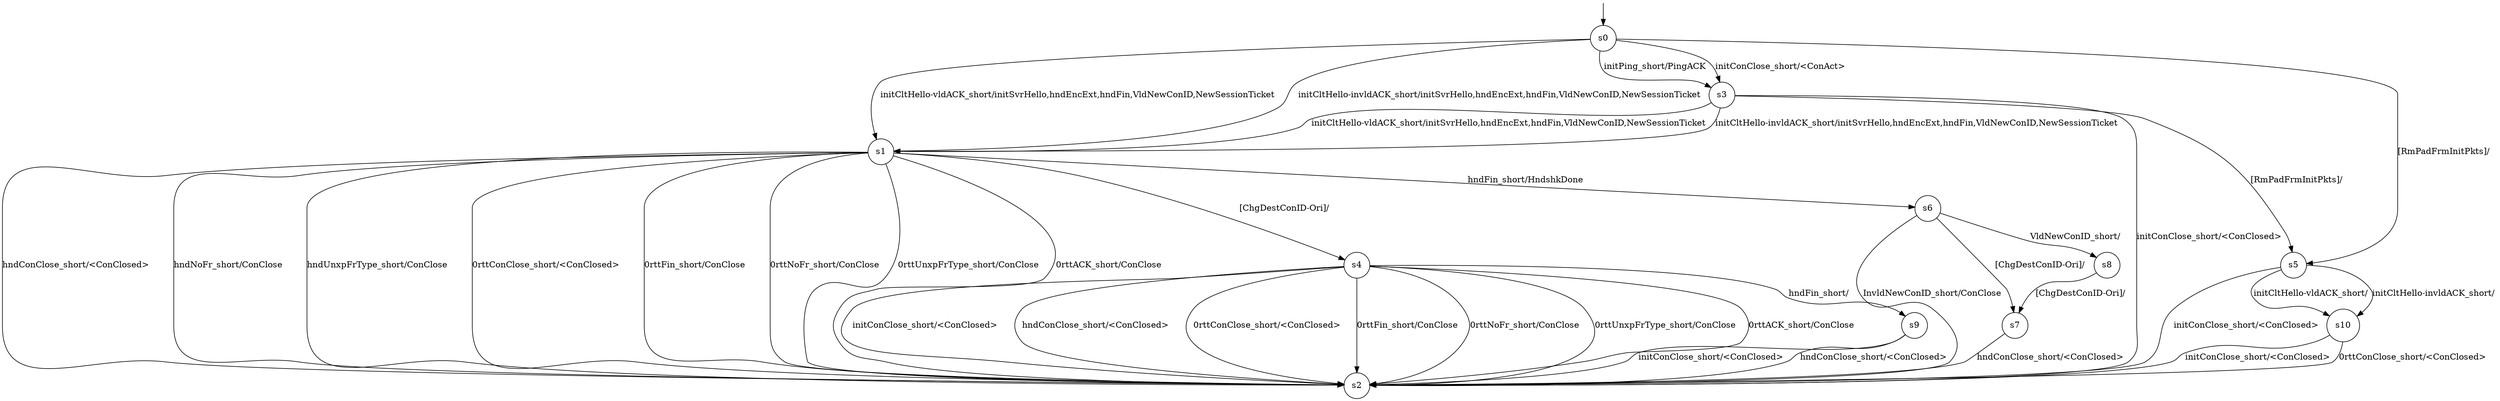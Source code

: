 digraph g {

s0 [shape="circle" label="s0"];
s1 [shape="circle" label="s1"];
s2 [shape="circle" label="s2"];
s3 [shape="circle" label="s3"];
s4 [shape="circle" label="s4"];
s5 [shape="circle" label="s5"];
s6 [shape="circle" label="s6"];
s7 [shape="circle" label="s7"];
s8 [shape="circle" label="s8"];
s9 [shape="circle" label="s9"];
s10 [shape="circle" label="s10"];
s0 -> s3 [label="initPing_short/PingACK "];
s0 -> s3 [label="initConClose_short/<ConAct> "];
s0 -> s1 [label="initCltHello-vldACK_short/initSvrHello,hndEncExt,hndFin,VldNewConID,NewSessionTicket "];
s0 -> s1 [label="initCltHello-invldACK_short/initSvrHello,hndEncExt,hndFin,VldNewConID,NewSessionTicket "];
s0 -> s5 [label="[RmPadFrmInitPkts]/ "];
s1 -> s6 [label="hndFin_short/HndshkDone "];
s1 -> s2 [label="hndConClose_short/<ConClosed> "];
s1 -> s2 [label="hndNoFr_short/ConClose "];
s1 -> s2 [label="hndUnxpFrType_short/ConClose "];
s1 -> s2 [label="0rttConClose_short/<ConClosed> "];
s1 -> s2 [label="0rttFin_short/ConClose "];
s1 -> s2 [label="0rttNoFr_short/ConClose "];
s1 -> s2 [label="0rttUnxpFrType_short/ConClose "];
s1 -> s2 [label="0rttACK_short/ConClose "];
s1 -> s4 [label="[ChgDestConID-Ori]/ "];
s3 -> s2 [label="initConClose_short/<ConClosed> "];
s3 -> s1 [label="initCltHello-vldACK_short/initSvrHello,hndEncExt,hndFin,VldNewConID,NewSessionTicket "];
s3 -> s1 [label="initCltHello-invldACK_short/initSvrHello,hndEncExt,hndFin,VldNewConID,NewSessionTicket "];
s3 -> s5 [label="[RmPadFrmInitPkts]/ "];
s4 -> s2 [label="initConClose_short/<ConClosed> "];
s4 -> s9 [label="hndFin_short/ "];
s4 -> s2 [label="hndConClose_short/<ConClosed> "];
s4 -> s2 [label="0rttConClose_short/<ConClosed> "];
s4 -> s2 [label="0rttFin_short/ConClose "];
s4 -> s2 [label="0rttNoFr_short/ConClose "];
s4 -> s2 [label="0rttUnxpFrType_short/ConClose "];
s4 -> s2 [label="0rttACK_short/ConClose "];
s5 -> s2 [label="initConClose_short/<ConClosed> "];
s5 -> s10 [label="initCltHello-vldACK_short/ "];
s5 -> s10 [label="initCltHello-invldACK_short/ "];
s6 -> s8 [label="VldNewConID_short/ "];
s6 -> s2 [label="InvldNewConID_short/ConClose "];
s6 -> s7 [label="[ChgDestConID-Ori]/ "];
s7 -> s2 [label="hndConClose_short/<ConClosed> "];
s8 -> s7 [label="[ChgDestConID-Ori]/ "];
s9 -> s2 [label="initConClose_short/<ConClosed> "];
s9 -> s2 [label="hndConClose_short/<ConClosed> "];
s10 -> s2 [label="initConClose_short/<ConClosed> "];
s10 -> s2 [label="0rttConClose_short/<ConClosed> "];

__start0 [label="" shape="none" width="0" height="0"];
__start0 -> s0;

}
